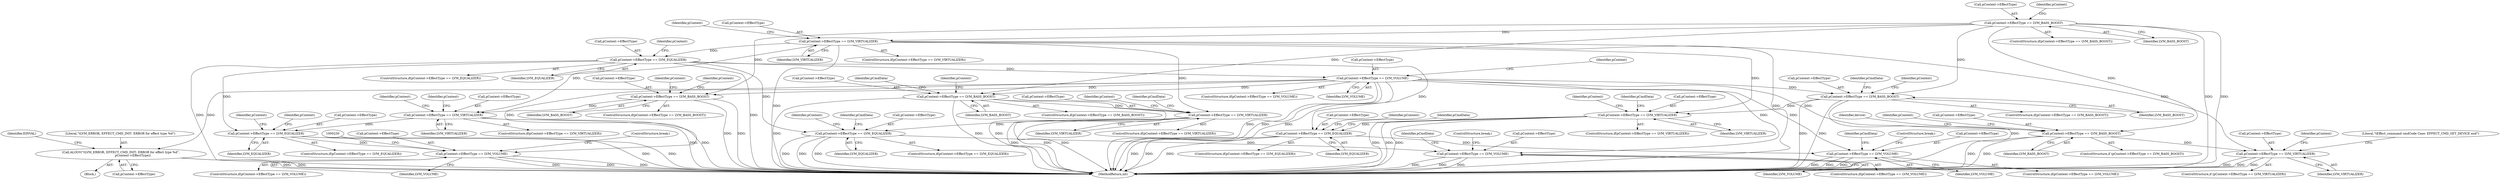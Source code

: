 digraph "0_Android_aeea52da00d210587fb3ed895de3d5f2e0264c88_4@pointer" {
"1000124" [label="(Call,pContext->EffectType == LVM_BASS_BOOST)"];
"1000131" [label="(Call,pContext->EffectType == LVM_VIRTUALIZER)"];
"1000138" [label="(Call,pContext->EffectType == LVM_EQUALIZER)"];
"1000145" [label="(Call,pContext->EffectType == LVM_VOLUME)"];
"1000176" [label="(Call,ALOGV(\"\tLVM_ERROR, EFFECT_CMD_INIT: ERROR for effect type %d\",\n                         pContext->EffectType))"];
"1000191" [label="(Call,pContext->EffectType == LVM_BASS_BOOST)"];
"1000201" [label="(Call,pContext->EffectType == LVM_VIRTUALIZER)"];
"1000211" [label="(Call,pContext->EffectType == LVM_EQUALIZER)"];
"1000221" [label="(Call,pContext->EffectType == LVM_VOLUME)"];
"1000307" [label="(Call,pContext->EffectType == LVM_BASS_BOOST)"];
"1000410" [label="(Call,pContext->EffectType == LVM_VIRTUALIZER)"];
"1000515" [label="(Call,pContext->EffectType == LVM_EQUALIZER)"];
"1000620" [label="(Call,pContext->EffectType == LVM_VOLUME)"];
"1000730" [label="(Call,pContext->EffectType == LVM_BASS_BOOST)"];
"1000806" [label="(Call,pContext->EffectType == LVM_VIRTUALIZER)"];
"1000893" [label="(Call,pContext->EffectType == LVM_EQUALIZER)"];
"1000953" [label="(Call,pContext->EffectType == LVM_VOLUME)"];
"1001088" [label="(Call,pContext->EffectType == LVM_BASS_BOOST)"];
"1001172" [label="(Call,pContext->EffectType == LVM_VIRTUALIZER)"];
"1000125" [label="(Call,pContext->EffectType)"];
"1000805" [label="(ControlStructure,if(pContext->EffectType == LVM_VIRTUALIZER))"];
"1000195" [label="(Identifier,LVM_BASS_BOOST)"];
"1000202" [label="(Call,pContext->EffectType)"];
"1000191" [label="(Call,pContext->EffectType == LVM_BASS_BOOST)"];
"1000200" [label="(ControlStructure,if(pContext->EffectType == LVM_VIRTUALIZER))"];
"1000952" [label="(ControlStructure,if(pContext->EffectType == LVM_VOLUME))"];
"1000222" [label="(Call,pContext->EffectType)"];
"1000524" [label="(Identifier,pCmdData)"];
"1000897" [label="(Identifier,LVM_EQUALIZER)"];
"1000123" [label="(ControlStructure,if(pContext->EffectType == LVM_BASS_BOOST))"];
"1000135" [label="(Identifier,LVM_VIRTUALIZER)"];
"1000515" [label="(Call,pContext->EffectType == LVM_EQUALIZER)"];
"1000734" [label="(Identifier,LVM_BASS_BOOST)"];
"1000220" [label="(ControlStructure,if(pContext->EffectType == LVM_VOLUME))"];
"1000203" [label="(Identifier,pContext)"];
"1000176" [label="(Call,ALOGV(\"\tLVM_ERROR, EFFECT_CMD_INIT: ERROR for effect type %d\",\n                         pContext->EffectType))"];
"1000308" [label="(Call,pContext->EffectType)"];
"1000190" [label="(ControlStructure,if(pContext->EffectType == LVM_BASS_BOOST))"];
"1000140" [label="(Identifier,pContext)"];
"1001258" [label="(Literal,\"\tEffect_command cmdCode Case: EFFECT_CMD_SET_DEVICE end\")"];
"1000146" [label="(Call,pContext->EffectType)"];
"1000962" [label="(Identifier,pCmdData)"];
"1000955" [label="(Identifier,pContext)"];
"1000516" [label="(Call,pContext->EffectType)"];
"1000145" [label="(Call,pContext->EffectType == LVM_VOLUME)"];
"1000307" [label="(Call,pContext->EffectType == LVM_BASS_BOOST)"];
"1000419" [label="(Identifier,pCmdData)"];
"1000198" [label="(Identifier,pContext)"];
"1001171" [label="(ControlStructure,if (pContext->EffectType == LVM_VIRTUALIZER))"];
"1000410" [label="(Call,pContext->EffectType == LVM_VIRTUALIZER)"];
"1000212" [label="(Call,pContext->EffectType)"];
"1000316" [label="(Identifier,pCmdData)"];
"1000144" [label="(ControlStructure,if(pContext->EffectType == LVM_VOLUME))"];
"1000311" [label="(Identifier,LVM_BASS_BOOST)"];
"1000192" [label="(Call,pContext->EffectType)"];
"1000810" [label="(Identifier,LVM_VIRTUALIZER)"];
"1001087" [label="(ControlStructure,if (pContext->EffectType == LVM_BASS_BOOST))"];
"1000218" [label="(Identifier,pContext)"];
"1001173" [label="(Call,pContext->EffectType)"];
"1001088" [label="(Call,pContext->EffectType == LVM_BASS_BOOST)"];
"1000215" [label="(Identifier,LVM_EQUALIZER)"];
"1000137" [label="(ControlStructure,if(pContext->EffectType == LVM_EQUALIZER))"];
"1000807" [label="(Call,pContext->EffectType)"];
"1000225" [label="(Identifier,LVM_VOLUME)"];
"1000412" [label="(Identifier,pContext)"];
"1000175" [label="(Block,)"];
"1000409" [label="(ControlStructure,if(pContext->EffectType == LVM_VIRTUALIZER))"];
"1000177" [label="(Literal,\"\tLVM_ERROR, EFFECT_CMD_INIT: ERROR for effect type %d\")"];
"1000130" [label="(ControlStructure,if(pContext->EffectType == LVM_VIRTUALIZER))"];
"1000205" [label="(Identifier,LVM_VIRTUALIZER)"];
"1000132" [label="(Call,pContext->EffectType)"];
"1000629" [label="(Identifier,pCmdData)"];
"1000808" [label="(Identifier,pContext)"];
"1000726" [label="(ControlStructure,break;)"];
"1000131" [label="(Call,pContext->EffectType == LVM_VIRTUALIZER)"];
"1000893" [label="(Call,pContext->EffectType == LVM_EQUALIZER)"];
"1000806" [label="(Call,pContext->EffectType == LVM_VIRTUALIZER)"];
"1000411" [label="(Call,pContext->EffectType)"];
"1000306" [label="(ControlStructure,if(pContext->EffectType == LVM_BASS_BOOST))"];
"1000201" [label="(Call,pContext->EffectType == LVM_VIRTUALIZER)"];
"1000731" [label="(Call,pContext->EffectType)"];
"1000895" [label="(Identifier,pContext)"];
"1000815" [label="(Identifier,pCmdData)"];
"1001012" [label="(ControlStructure,break;)"];
"1000622" [label="(Identifier,pContext)"];
"1000124" [label="(Call,pContext->EffectType == LVM_BASS_BOOST)"];
"1000223" [label="(Identifier,pContext)"];
"1001176" [label="(Identifier,LVM_VIRTUALIZER)"];
"1001097" [label="(Identifier,device)"];
"1000624" [label="(Identifier,LVM_VOLUME)"];
"1000210" [label="(ControlStructure,if(pContext->EffectType == LVM_EQUALIZER))"];
"1000235" [label="(ControlStructure,break;)"];
"1000892" [label="(ControlStructure,if(pContext->EffectType == LVM_EQUALIZER))"];
"1000514" [label="(ControlStructure,if(pContext->EffectType == LVM_EQUALIZER))"];
"1000139" [label="(Call,pContext->EffectType)"];
"1001174" [label="(Identifier,pContext)"];
"1000211" [label="(Call,pContext->EffectType == LVM_EQUALIZER)"];
"1000620" [label="(Call,pContext->EffectType == LVM_VOLUME)"];
"1000957" [label="(Identifier,LVM_VOLUME)"];
"1000178" [label="(Call,pContext->EffectType)"];
"1000519" [label="(Identifier,LVM_EQUALIZER)"];
"1000953" [label="(Call,pContext->EffectType == LVM_VOLUME)"];
"1000739" [label="(Identifier,pCmdData)"];
"1000902" [label="(Identifier,pCmdData)"];
"1000128" [label="(Identifier,LVM_BASS_BOOST)"];
"1000729" [label="(ControlStructure,if(pContext->EffectType == LVM_BASS_BOOST))"];
"1001182" [label="(Identifier,pContext)"];
"1000133" [label="(Identifier,pContext)"];
"1000221" [label="(Call,pContext->EffectType == LVM_VOLUME)"];
"1000621" [label="(Call,pContext->EffectType)"];
"1000142" [label="(Identifier,LVM_EQUALIZER)"];
"1000153" [label="(Identifier,pContext)"];
"1000208" [label="(Identifier,pContext)"];
"1000619" [label="(ControlStructure,if(pContext->EffectType == LVM_VOLUME))"];
"1000894" [label="(Call,pContext->EffectType)"];
"1000414" [label="(Identifier,LVM_VIRTUALIZER)"];
"1000183" [label="(Identifier,EINVAL)"];
"1000730" [label="(Call,pContext->EffectType == LVM_BASS_BOOST)"];
"1000213" [label="(Identifier,pContext)"];
"1001092" [label="(Identifier,LVM_BASS_BOOST)"];
"1000954" [label="(Call,pContext->EffectType)"];
"1001172" [label="(Call,pContext->EffectType == LVM_VIRTUALIZER)"];
"1001424" [label="(MethodReturn,int)"];
"1001089" [label="(Call,pContext->EffectType)"];
"1000138" [label="(Call,pContext->EffectType == LVM_EQUALIZER)"];
"1000149" [label="(Identifier,LVM_VOLUME)"];
"1000517" [label="(Identifier,pContext)"];
"1000147" [label="(Identifier,pContext)"];
"1000124" -> "1000123"  [label="AST: "];
"1000124" -> "1000128"  [label="CFG: "];
"1000125" -> "1000124"  [label="AST: "];
"1000128" -> "1000124"  [label="AST: "];
"1000133" -> "1000124"  [label="CFG: "];
"1000124" -> "1001424"  [label="DDG: "];
"1000124" -> "1001424"  [label="DDG: "];
"1000124" -> "1000131"  [label="DDG: "];
"1000124" -> "1000191"  [label="DDG: "];
"1000124" -> "1000307"  [label="DDG: "];
"1000124" -> "1000730"  [label="DDG: "];
"1000124" -> "1001088"  [label="DDG: "];
"1000131" -> "1000130"  [label="AST: "];
"1000131" -> "1000135"  [label="CFG: "];
"1000132" -> "1000131"  [label="AST: "];
"1000135" -> "1000131"  [label="AST: "];
"1000140" -> "1000131"  [label="CFG: "];
"1000131" -> "1001424"  [label="DDG: "];
"1000131" -> "1001424"  [label="DDG: "];
"1000131" -> "1000138"  [label="DDG: "];
"1000131" -> "1000201"  [label="DDG: "];
"1000131" -> "1000410"  [label="DDG: "];
"1000131" -> "1000806"  [label="DDG: "];
"1000131" -> "1001172"  [label="DDG: "];
"1000138" -> "1000137"  [label="AST: "];
"1000138" -> "1000142"  [label="CFG: "];
"1000139" -> "1000138"  [label="AST: "];
"1000142" -> "1000138"  [label="AST: "];
"1000147" -> "1000138"  [label="CFG: "];
"1000138" -> "1001424"  [label="DDG: "];
"1000138" -> "1001424"  [label="DDG: "];
"1000138" -> "1000145"  [label="DDG: "];
"1000138" -> "1000211"  [label="DDG: "];
"1000138" -> "1000515"  [label="DDG: "];
"1000138" -> "1000893"  [label="DDG: "];
"1000145" -> "1000144"  [label="AST: "];
"1000145" -> "1000149"  [label="CFG: "];
"1000146" -> "1000145"  [label="AST: "];
"1000149" -> "1000145"  [label="AST: "];
"1000153" -> "1000145"  [label="CFG: "];
"1000145" -> "1001424"  [label="DDG: "];
"1000145" -> "1001424"  [label="DDG: "];
"1000145" -> "1001424"  [label="DDG: "];
"1000145" -> "1000176"  [label="DDG: "];
"1000145" -> "1000191"  [label="DDG: "];
"1000145" -> "1000221"  [label="DDG: "];
"1000145" -> "1000307"  [label="DDG: "];
"1000145" -> "1000620"  [label="DDG: "];
"1000145" -> "1000730"  [label="DDG: "];
"1000145" -> "1000953"  [label="DDG: "];
"1000145" -> "1001088"  [label="DDG: "];
"1000176" -> "1000175"  [label="AST: "];
"1000176" -> "1000178"  [label="CFG: "];
"1000177" -> "1000176"  [label="AST: "];
"1000178" -> "1000176"  [label="AST: "];
"1000183" -> "1000176"  [label="CFG: "];
"1000176" -> "1001424"  [label="DDG: "];
"1000176" -> "1001424"  [label="DDG: "];
"1000191" -> "1000190"  [label="AST: "];
"1000191" -> "1000195"  [label="CFG: "];
"1000192" -> "1000191"  [label="AST: "];
"1000195" -> "1000191"  [label="AST: "];
"1000198" -> "1000191"  [label="CFG: "];
"1000203" -> "1000191"  [label="CFG: "];
"1000191" -> "1001424"  [label="DDG: "];
"1000191" -> "1001424"  [label="DDG: "];
"1000191" -> "1000201"  [label="DDG: "];
"1000201" -> "1000200"  [label="AST: "];
"1000201" -> "1000205"  [label="CFG: "];
"1000202" -> "1000201"  [label="AST: "];
"1000205" -> "1000201"  [label="AST: "];
"1000208" -> "1000201"  [label="CFG: "];
"1000213" -> "1000201"  [label="CFG: "];
"1000201" -> "1001424"  [label="DDG: "];
"1000201" -> "1001424"  [label="DDG: "];
"1000201" -> "1000211"  [label="DDG: "];
"1000211" -> "1000210"  [label="AST: "];
"1000211" -> "1000215"  [label="CFG: "];
"1000212" -> "1000211"  [label="AST: "];
"1000215" -> "1000211"  [label="AST: "];
"1000218" -> "1000211"  [label="CFG: "];
"1000223" -> "1000211"  [label="CFG: "];
"1000211" -> "1001424"  [label="DDG: "];
"1000211" -> "1001424"  [label="DDG: "];
"1000211" -> "1000221"  [label="DDG: "];
"1000221" -> "1000220"  [label="AST: "];
"1000221" -> "1000225"  [label="CFG: "];
"1000222" -> "1000221"  [label="AST: "];
"1000225" -> "1000221"  [label="AST: "];
"1000230" -> "1000221"  [label="CFG: "];
"1000235" -> "1000221"  [label="CFG: "];
"1000221" -> "1001424"  [label="DDG: "];
"1000221" -> "1001424"  [label="DDG: "];
"1000221" -> "1001424"  [label="DDG: "];
"1000307" -> "1000306"  [label="AST: "];
"1000307" -> "1000311"  [label="CFG: "];
"1000308" -> "1000307"  [label="AST: "];
"1000311" -> "1000307"  [label="AST: "];
"1000316" -> "1000307"  [label="CFG: "];
"1000412" -> "1000307"  [label="CFG: "];
"1000307" -> "1001424"  [label="DDG: "];
"1000307" -> "1001424"  [label="DDG: "];
"1000307" -> "1001424"  [label="DDG: "];
"1000307" -> "1000410"  [label="DDG: "];
"1000410" -> "1000409"  [label="AST: "];
"1000410" -> "1000414"  [label="CFG: "];
"1000411" -> "1000410"  [label="AST: "];
"1000414" -> "1000410"  [label="AST: "];
"1000419" -> "1000410"  [label="CFG: "];
"1000517" -> "1000410"  [label="CFG: "];
"1000410" -> "1001424"  [label="DDG: "];
"1000410" -> "1001424"  [label="DDG: "];
"1000410" -> "1001424"  [label="DDG: "];
"1000410" -> "1000515"  [label="DDG: "];
"1000515" -> "1000514"  [label="AST: "];
"1000515" -> "1000519"  [label="CFG: "];
"1000516" -> "1000515"  [label="AST: "];
"1000519" -> "1000515"  [label="AST: "];
"1000524" -> "1000515"  [label="CFG: "];
"1000622" -> "1000515"  [label="CFG: "];
"1000515" -> "1001424"  [label="DDG: "];
"1000515" -> "1001424"  [label="DDG: "];
"1000515" -> "1001424"  [label="DDG: "];
"1000515" -> "1000620"  [label="DDG: "];
"1000620" -> "1000619"  [label="AST: "];
"1000620" -> "1000624"  [label="CFG: "];
"1000621" -> "1000620"  [label="AST: "];
"1000624" -> "1000620"  [label="AST: "];
"1000629" -> "1000620"  [label="CFG: "];
"1000726" -> "1000620"  [label="CFG: "];
"1000620" -> "1001424"  [label="DDG: "];
"1000620" -> "1001424"  [label="DDG: "];
"1000620" -> "1001424"  [label="DDG: "];
"1000730" -> "1000729"  [label="AST: "];
"1000730" -> "1000734"  [label="CFG: "];
"1000731" -> "1000730"  [label="AST: "];
"1000734" -> "1000730"  [label="AST: "];
"1000739" -> "1000730"  [label="CFG: "];
"1000808" -> "1000730"  [label="CFG: "];
"1000730" -> "1001424"  [label="DDG: "];
"1000730" -> "1001424"  [label="DDG: "];
"1000730" -> "1001424"  [label="DDG: "];
"1000730" -> "1000806"  [label="DDG: "];
"1000806" -> "1000805"  [label="AST: "];
"1000806" -> "1000810"  [label="CFG: "];
"1000807" -> "1000806"  [label="AST: "];
"1000810" -> "1000806"  [label="AST: "];
"1000815" -> "1000806"  [label="CFG: "];
"1000895" -> "1000806"  [label="CFG: "];
"1000806" -> "1001424"  [label="DDG: "];
"1000806" -> "1001424"  [label="DDG: "];
"1000806" -> "1001424"  [label="DDG: "];
"1000806" -> "1000893"  [label="DDG: "];
"1000893" -> "1000892"  [label="AST: "];
"1000893" -> "1000897"  [label="CFG: "];
"1000894" -> "1000893"  [label="AST: "];
"1000897" -> "1000893"  [label="AST: "];
"1000902" -> "1000893"  [label="CFG: "];
"1000955" -> "1000893"  [label="CFG: "];
"1000893" -> "1001424"  [label="DDG: "];
"1000893" -> "1001424"  [label="DDG: "];
"1000893" -> "1001424"  [label="DDG: "];
"1000893" -> "1000953"  [label="DDG: "];
"1000953" -> "1000952"  [label="AST: "];
"1000953" -> "1000957"  [label="CFG: "];
"1000954" -> "1000953"  [label="AST: "];
"1000957" -> "1000953"  [label="AST: "];
"1000962" -> "1000953"  [label="CFG: "];
"1001012" -> "1000953"  [label="CFG: "];
"1000953" -> "1001424"  [label="DDG: "];
"1000953" -> "1001424"  [label="DDG: "];
"1000953" -> "1001424"  [label="DDG: "];
"1001088" -> "1001087"  [label="AST: "];
"1001088" -> "1001092"  [label="CFG: "];
"1001089" -> "1001088"  [label="AST: "];
"1001092" -> "1001088"  [label="AST: "];
"1001097" -> "1001088"  [label="CFG: "];
"1001174" -> "1001088"  [label="CFG: "];
"1001088" -> "1001424"  [label="DDG: "];
"1001088" -> "1001424"  [label="DDG: "];
"1001088" -> "1001172"  [label="DDG: "];
"1001172" -> "1001171"  [label="AST: "];
"1001172" -> "1001176"  [label="CFG: "];
"1001173" -> "1001172"  [label="AST: "];
"1001176" -> "1001172"  [label="AST: "];
"1001182" -> "1001172"  [label="CFG: "];
"1001258" -> "1001172"  [label="CFG: "];
"1001172" -> "1001424"  [label="DDG: "];
"1001172" -> "1001424"  [label="DDG: "];
"1001172" -> "1001424"  [label="DDG: "];
}
